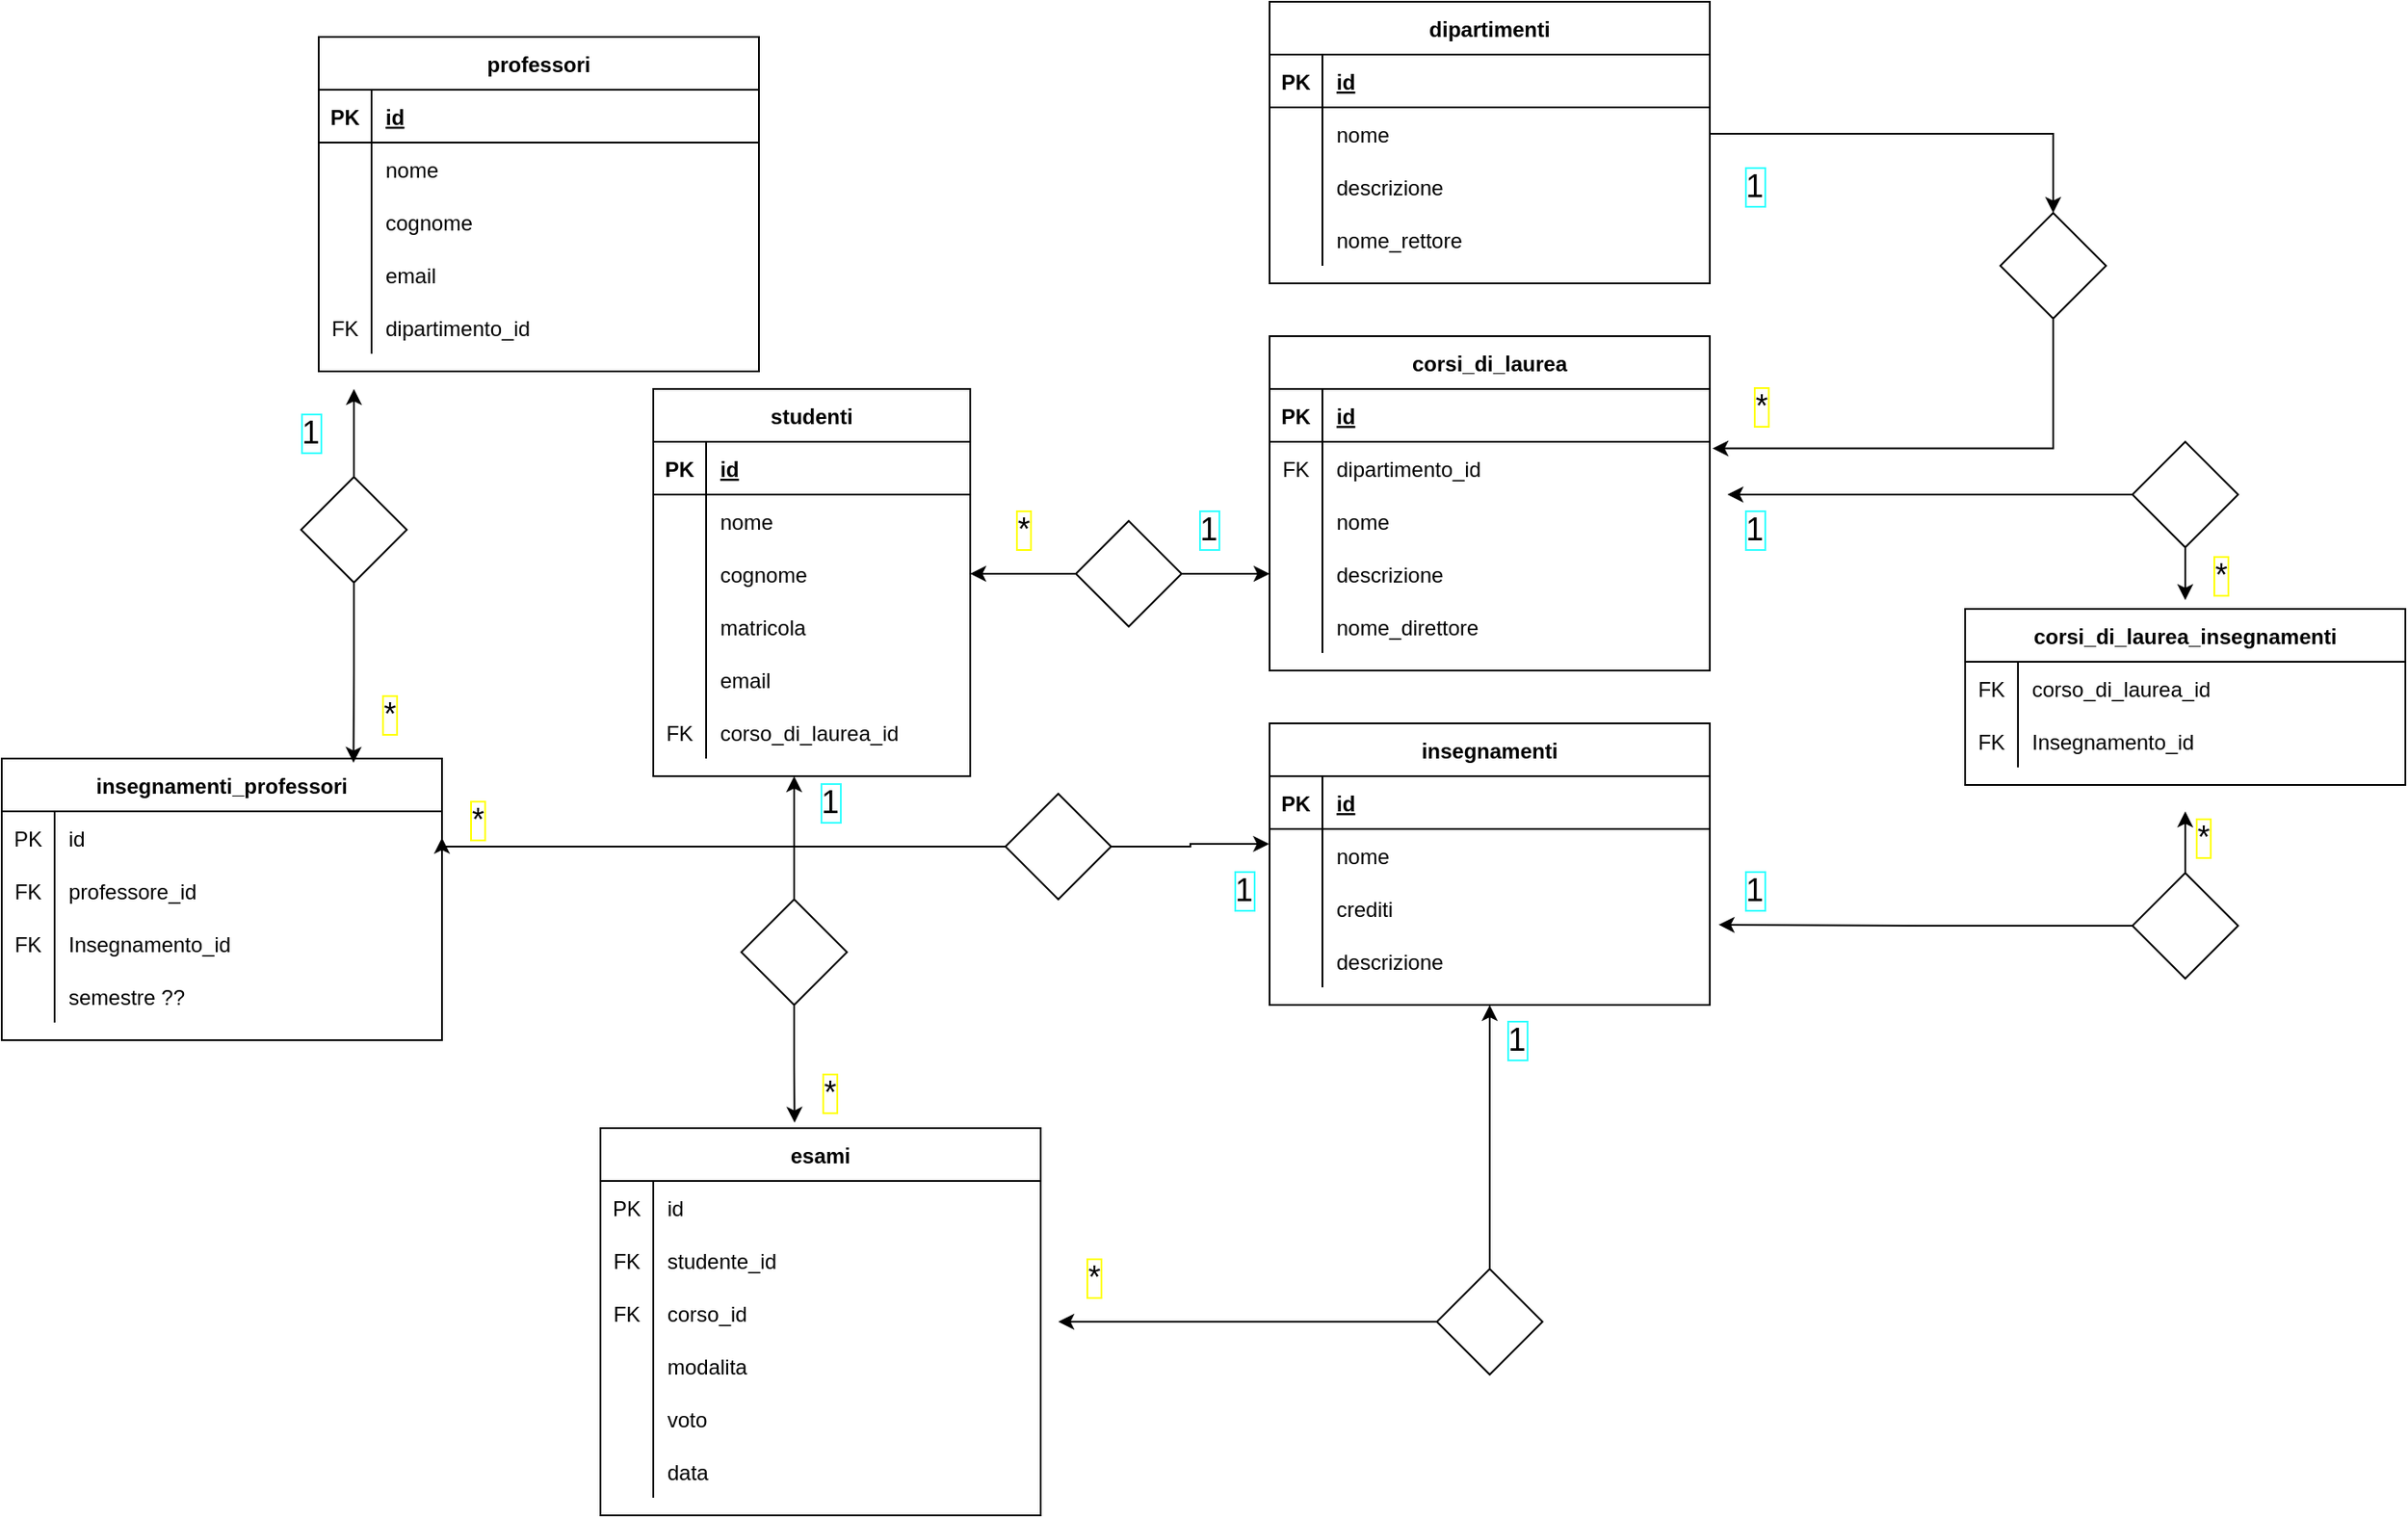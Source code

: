 <mxfile version="17.4.0" type="device"><diagram id="R2lEEEUBdFMjLlhIrx00" name="Page-1"><mxGraphModel dx="2528" dy="945" grid="1" gridSize="10" guides="1" tooltips="1" connect="1" arrows="1" fold="1" page="1" pageScale="1" pageWidth="850" pageHeight="1100" math="0" shadow="0" extFonts="Permanent Marker^https://fonts.googleapis.com/css?family=Permanent+Marker"><root><mxCell id="0"/><mxCell id="1" parent="0"/><mxCell id="C-vyLk0tnHw3VtMMgP7b-23" value="dipartimenti" style="shape=table;startSize=30;container=1;collapsible=1;childLayout=tableLayout;fixedRows=1;rowLines=0;fontStyle=1;align=center;resizeLast=1;" parent="1" vertex="1"><mxGeometry x="-50" y="120" width="250" height="160" as="geometry"><mxRectangle x="120" y="120" width="100" height="30" as="alternateBounds"/></mxGeometry></mxCell><mxCell id="C-vyLk0tnHw3VtMMgP7b-24" value="" style="shape=partialRectangle;collapsible=0;dropTarget=0;pointerEvents=0;fillColor=none;points=[[0,0.5],[1,0.5]];portConstraint=eastwest;top=0;left=0;right=0;bottom=1;" parent="C-vyLk0tnHw3VtMMgP7b-23" vertex="1"><mxGeometry y="30" width="250" height="30" as="geometry"/></mxCell><mxCell id="C-vyLk0tnHw3VtMMgP7b-25" value="PK" style="shape=partialRectangle;overflow=hidden;connectable=0;fillColor=none;top=0;left=0;bottom=0;right=0;fontStyle=1;" parent="C-vyLk0tnHw3VtMMgP7b-24" vertex="1"><mxGeometry width="30" height="30" as="geometry"><mxRectangle width="30" height="30" as="alternateBounds"/></mxGeometry></mxCell><mxCell id="C-vyLk0tnHw3VtMMgP7b-26" value="id" style="shape=partialRectangle;overflow=hidden;connectable=0;fillColor=none;top=0;left=0;bottom=0;right=0;align=left;spacingLeft=6;fontStyle=5;" parent="C-vyLk0tnHw3VtMMgP7b-24" vertex="1"><mxGeometry x="30" width="220" height="30" as="geometry"><mxRectangle width="220" height="30" as="alternateBounds"/></mxGeometry></mxCell><mxCell id="C-vyLk0tnHw3VtMMgP7b-27" value="" style="shape=partialRectangle;collapsible=0;dropTarget=0;pointerEvents=0;fillColor=none;points=[[0,0.5],[1,0.5]];portConstraint=eastwest;top=0;left=0;right=0;bottom=0;" parent="C-vyLk0tnHw3VtMMgP7b-23" vertex="1"><mxGeometry y="60" width="250" height="30" as="geometry"/></mxCell><mxCell id="C-vyLk0tnHw3VtMMgP7b-28" value="" style="shape=partialRectangle;overflow=hidden;connectable=0;fillColor=none;top=0;left=0;bottom=0;right=0;" parent="C-vyLk0tnHw3VtMMgP7b-27" vertex="1"><mxGeometry width="30" height="30" as="geometry"><mxRectangle width="30" height="30" as="alternateBounds"/></mxGeometry></mxCell><mxCell id="C-vyLk0tnHw3VtMMgP7b-29" value="nome" style="shape=partialRectangle;overflow=hidden;connectable=0;fillColor=none;top=0;left=0;bottom=0;right=0;align=left;spacingLeft=6;" parent="C-vyLk0tnHw3VtMMgP7b-27" vertex="1"><mxGeometry x="30" width="220" height="30" as="geometry"><mxRectangle width="220" height="30" as="alternateBounds"/></mxGeometry></mxCell><mxCell id="eikx-sphZDL7FGi2KDLm-204" value="" style="shape=partialRectangle;collapsible=0;dropTarget=0;pointerEvents=0;fillColor=none;points=[[0,0.5],[1,0.5]];portConstraint=eastwest;top=0;left=0;right=0;bottom=0;" vertex="1" parent="C-vyLk0tnHw3VtMMgP7b-23"><mxGeometry y="90" width="250" height="30" as="geometry"/></mxCell><mxCell id="eikx-sphZDL7FGi2KDLm-205" value="" style="shape=partialRectangle;overflow=hidden;connectable=0;fillColor=none;top=0;left=0;bottom=0;right=0;" vertex="1" parent="eikx-sphZDL7FGi2KDLm-204"><mxGeometry width="30" height="30" as="geometry"><mxRectangle width="30" height="30" as="alternateBounds"/></mxGeometry></mxCell><mxCell id="eikx-sphZDL7FGi2KDLm-206" value="descrizione" style="shape=partialRectangle;overflow=hidden;connectable=0;fillColor=none;top=0;left=0;bottom=0;right=0;align=left;spacingLeft=6;" vertex="1" parent="eikx-sphZDL7FGi2KDLm-204"><mxGeometry x="30" width="220" height="30" as="geometry"><mxRectangle width="220" height="30" as="alternateBounds"/></mxGeometry></mxCell><mxCell id="eikx-sphZDL7FGi2KDLm-207" value="" style="shape=partialRectangle;collapsible=0;dropTarget=0;pointerEvents=0;fillColor=none;points=[[0,0.5],[1,0.5]];portConstraint=eastwest;top=0;left=0;right=0;bottom=0;" vertex="1" parent="C-vyLk0tnHw3VtMMgP7b-23"><mxGeometry y="120" width="250" height="30" as="geometry"/></mxCell><mxCell id="eikx-sphZDL7FGi2KDLm-208" value="" style="shape=partialRectangle;overflow=hidden;connectable=0;fillColor=none;top=0;left=0;bottom=0;right=0;" vertex="1" parent="eikx-sphZDL7FGi2KDLm-207"><mxGeometry width="30" height="30" as="geometry"><mxRectangle width="30" height="30" as="alternateBounds"/></mxGeometry></mxCell><mxCell id="eikx-sphZDL7FGi2KDLm-209" value="nome_rettore" style="shape=partialRectangle;overflow=hidden;connectable=0;fillColor=none;top=0;left=0;bottom=0;right=0;align=left;spacingLeft=6;" vertex="1" parent="eikx-sphZDL7FGi2KDLm-207"><mxGeometry x="30" width="220" height="30" as="geometry"><mxRectangle width="220" height="30" as="alternateBounds"/></mxGeometry></mxCell><mxCell id="eikx-sphZDL7FGi2KDLm-4" value="corsi_di_laurea" style="shape=table;startSize=30;container=1;collapsible=1;childLayout=tableLayout;fixedRows=1;rowLines=0;fontStyle=1;align=center;resizeLast=1;" vertex="1" parent="1"><mxGeometry x="-50" y="310" width="250" height="190" as="geometry"><mxRectangle x="120" y="120" width="100" height="30" as="alternateBounds"/></mxGeometry></mxCell><mxCell id="eikx-sphZDL7FGi2KDLm-5" value="" style="shape=partialRectangle;collapsible=0;dropTarget=0;pointerEvents=0;fillColor=none;points=[[0,0.5],[1,0.5]];portConstraint=eastwest;top=0;left=0;right=0;bottom=1;" vertex="1" parent="eikx-sphZDL7FGi2KDLm-4"><mxGeometry y="30" width="250" height="30" as="geometry"/></mxCell><mxCell id="eikx-sphZDL7FGi2KDLm-6" value="PK" style="shape=partialRectangle;overflow=hidden;connectable=0;fillColor=none;top=0;left=0;bottom=0;right=0;fontStyle=1;" vertex="1" parent="eikx-sphZDL7FGi2KDLm-5"><mxGeometry width="30" height="30" as="geometry"><mxRectangle width="30" height="30" as="alternateBounds"/></mxGeometry></mxCell><mxCell id="eikx-sphZDL7FGi2KDLm-7" value="id" style="shape=partialRectangle;overflow=hidden;connectable=0;fillColor=none;top=0;left=0;bottom=0;right=0;align=left;spacingLeft=6;fontStyle=5;" vertex="1" parent="eikx-sphZDL7FGi2KDLm-5"><mxGeometry x="30" width="220" height="30" as="geometry"><mxRectangle width="220" height="30" as="alternateBounds"/></mxGeometry></mxCell><mxCell id="eikx-sphZDL7FGi2KDLm-8" value="" style="shape=partialRectangle;collapsible=0;dropTarget=0;pointerEvents=0;fillColor=none;points=[[0,0.5],[1,0.5]];portConstraint=eastwest;top=0;left=0;right=0;bottom=0;" vertex="1" parent="eikx-sphZDL7FGi2KDLm-4"><mxGeometry y="60" width="250" height="30" as="geometry"/></mxCell><mxCell id="eikx-sphZDL7FGi2KDLm-9" value="FK" style="shape=partialRectangle;overflow=hidden;connectable=0;fillColor=none;top=0;left=0;bottom=0;right=0;" vertex="1" parent="eikx-sphZDL7FGi2KDLm-8"><mxGeometry width="30" height="30" as="geometry"><mxRectangle width="30" height="30" as="alternateBounds"/></mxGeometry></mxCell><mxCell id="eikx-sphZDL7FGi2KDLm-10" value="dipartimento_id" style="shape=partialRectangle;overflow=hidden;connectable=0;fillColor=none;top=0;left=0;bottom=0;right=0;align=left;spacingLeft=6;" vertex="1" parent="eikx-sphZDL7FGi2KDLm-8"><mxGeometry x="30" width="220" height="30" as="geometry"><mxRectangle width="220" height="30" as="alternateBounds"/></mxGeometry></mxCell><mxCell id="eikx-sphZDL7FGi2KDLm-64" value="" style="shape=partialRectangle;collapsible=0;dropTarget=0;pointerEvents=0;fillColor=none;points=[[0,0.5],[1,0.5]];portConstraint=eastwest;top=0;left=0;right=0;bottom=0;" vertex="1" parent="eikx-sphZDL7FGi2KDLm-4"><mxGeometry y="90" width="250" height="30" as="geometry"/></mxCell><mxCell id="eikx-sphZDL7FGi2KDLm-65" value="" style="shape=partialRectangle;overflow=hidden;connectable=0;fillColor=none;top=0;left=0;bottom=0;right=0;" vertex="1" parent="eikx-sphZDL7FGi2KDLm-64"><mxGeometry width="30" height="30" as="geometry"><mxRectangle width="30" height="30" as="alternateBounds"/></mxGeometry></mxCell><mxCell id="eikx-sphZDL7FGi2KDLm-66" value="nome" style="shape=partialRectangle;overflow=hidden;connectable=0;fillColor=none;top=0;left=0;bottom=0;right=0;align=left;spacingLeft=6;" vertex="1" parent="eikx-sphZDL7FGi2KDLm-64"><mxGeometry x="30" width="220" height="30" as="geometry"><mxRectangle width="220" height="30" as="alternateBounds"/></mxGeometry></mxCell><mxCell id="eikx-sphZDL7FGi2KDLm-11" value="" style="shape=partialRectangle;collapsible=0;dropTarget=0;pointerEvents=0;fillColor=none;points=[[0,0.5],[1,0.5]];portConstraint=eastwest;top=0;left=0;right=0;bottom=0;" vertex="1" parent="eikx-sphZDL7FGi2KDLm-4"><mxGeometry y="120" width="250" height="30" as="geometry"/></mxCell><mxCell id="eikx-sphZDL7FGi2KDLm-12" value="" style="shape=partialRectangle;overflow=hidden;connectable=0;fillColor=none;top=0;left=0;bottom=0;right=0;" vertex="1" parent="eikx-sphZDL7FGi2KDLm-11"><mxGeometry width="30" height="30" as="geometry"><mxRectangle width="30" height="30" as="alternateBounds"/></mxGeometry></mxCell><mxCell id="eikx-sphZDL7FGi2KDLm-13" value="descrizione" style="shape=partialRectangle;overflow=hidden;connectable=0;fillColor=none;top=0;left=0;bottom=0;right=0;align=left;spacingLeft=6;" vertex="1" parent="eikx-sphZDL7FGi2KDLm-11"><mxGeometry x="30" width="220" height="30" as="geometry"><mxRectangle width="220" height="30" as="alternateBounds"/></mxGeometry></mxCell><mxCell id="eikx-sphZDL7FGi2KDLm-210" value="" style="shape=partialRectangle;collapsible=0;dropTarget=0;pointerEvents=0;fillColor=none;points=[[0,0.5],[1,0.5]];portConstraint=eastwest;top=0;left=0;right=0;bottom=0;" vertex="1" parent="eikx-sphZDL7FGi2KDLm-4"><mxGeometry y="150" width="250" height="30" as="geometry"/></mxCell><mxCell id="eikx-sphZDL7FGi2KDLm-211" value="" style="shape=partialRectangle;overflow=hidden;connectable=0;fillColor=none;top=0;left=0;bottom=0;right=0;" vertex="1" parent="eikx-sphZDL7FGi2KDLm-210"><mxGeometry width="30" height="30" as="geometry"><mxRectangle width="30" height="30" as="alternateBounds"/></mxGeometry></mxCell><mxCell id="eikx-sphZDL7FGi2KDLm-212" value="nome_direttore" style="shape=partialRectangle;overflow=hidden;connectable=0;fillColor=none;top=0;left=0;bottom=0;right=0;align=left;spacingLeft=6;" vertex="1" parent="eikx-sphZDL7FGi2KDLm-210"><mxGeometry x="30" width="220" height="30" as="geometry"><mxRectangle width="220" height="30" as="alternateBounds"/></mxGeometry></mxCell><mxCell id="eikx-sphZDL7FGi2KDLm-168" style="edgeStyle=orthogonalEdgeStyle;rounded=0;orthogonalLoop=1;jettySize=auto;html=1;entryX=1.006;entryY=0.127;entryDx=0;entryDy=0;entryPerimeter=0;fontSize=18;" edge="1" parent="1" source="eikx-sphZDL7FGi2KDLm-14" target="eikx-sphZDL7FGi2KDLm-8"><mxGeometry relative="1" as="geometry"/></mxCell><mxCell id="eikx-sphZDL7FGi2KDLm-14" value="" style="rhombus;whiteSpace=wrap;html=1;rounded=0;shadow=0;sketch=0;perimeterSpacing=0;strokeWidth=1;" vertex="1" parent="1"><mxGeometry x="365" y="240" width="60" height="60" as="geometry"/></mxCell><mxCell id="eikx-sphZDL7FGi2KDLm-19" value="&lt;font style=&quot;font-size: 18px&quot;&gt;*&lt;/font&gt;" style="edgeStyle=orthogonalEdgeStyle;rounded=0;orthogonalLoop=1;jettySize=auto;html=1;entryX=0.5;entryY=0;entryDx=0;entryDy=0;labelBorderColor=#FFFF00;" edge="1" parent="1" source="C-vyLk0tnHw3VtMMgP7b-27" target="eikx-sphZDL7FGi2KDLm-14"><mxGeometry x="-0.75" y="-155" relative="1" as="geometry"><mxPoint x="-1" as="offset"/></mxGeometry></mxCell><mxCell id="eikx-sphZDL7FGi2KDLm-22" value="insegnamenti" style="shape=table;startSize=30;container=1;collapsible=1;childLayout=tableLayout;fixedRows=1;rowLines=0;fontStyle=1;align=center;resizeLast=1;" vertex="1" parent="1"><mxGeometry x="-50" y="530" width="250" height="160" as="geometry"><mxRectangle x="120" y="120" width="100" height="30" as="alternateBounds"/></mxGeometry></mxCell><mxCell id="eikx-sphZDL7FGi2KDLm-23" value="" style="shape=partialRectangle;collapsible=0;dropTarget=0;pointerEvents=0;fillColor=none;points=[[0,0.5],[1,0.5]];portConstraint=eastwest;top=0;left=0;right=0;bottom=1;" vertex="1" parent="eikx-sphZDL7FGi2KDLm-22"><mxGeometry y="30" width="250" height="30" as="geometry"/></mxCell><mxCell id="eikx-sphZDL7FGi2KDLm-24" value="PK" style="shape=partialRectangle;overflow=hidden;connectable=0;fillColor=none;top=0;left=0;bottom=0;right=0;fontStyle=1;" vertex="1" parent="eikx-sphZDL7FGi2KDLm-23"><mxGeometry width="30" height="30" as="geometry"><mxRectangle width="30" height="30" as="alternateBounds"/></mxGeometry></mxCell><mxCell id="eikx-sphZDL7FGi2KDLm-25" value="id" style="shape=partialRectangle;overflow=hidden;connectable=0;fillColor=none;top=0;left=0;bottom=0;right=0;align=left;spacingLeft=6;fontStyle=5;" vertex="1" parent="eikx-sphZDL7FGi2KDLm-23"><mxGeometry x="30" width="220" height="30" as="geometry"><mxRectangle width="220" height="30" as="alternateBounds"/></mxGeometry></mxCell><mxCell id="eikx-sphZDL7FGi2KDLm-26" value="" style="shape=partialRectangle;collapsible=0;dropTarget=0;pointerEvents=0;fillColor=none;points=[[0,0.5],[1,0.5]];portConstraint=eastwest;top=0;left=0;right=0;bottom=0;" vertex="1" parent="eikx-sphZDL7FGi2KDLm-22"><mxGeometry y="60" width="250" height="30" as="geometry"/></mxCell><mxCell id="eikx-sphZDL7FGi2KDLm-27" value="" style="shape=partialRectangle;overflow=hidden;connectable=0;fillColor=none;top=0;left=0;bottom=0;right=0;" vertex="1" parent="eikx-sphZDL7FGi2KDLm-26"><mxGeometry width="30" height="30" as="geometry"><mxRectangle width="30" height="30" as="alternateBounds"/></mxGeometry></mxCell><mxCell id="eikx-sphZDL7FGi2KDLm-28" value="nome" style="shape=partialRectangle;overflow=hidden;connectable=0;fillColor=none;top=0;left=0;bottom=0;right=0;align=left;spacingLeft=6;" vertex="1" parent="eikx-sphZDL7FGi2KDLm-26"><mxGeometry x="30" width="220" height="30" as="geometry"><mxRectangle width="220" height="30" as="alternateBounds"/></mxGeometry></mxCell><mxCell id="eikx-sphZDL7FGi2KDLm-29" value="" style="shape=partialRectangle;collapsible=0;dropTarget=0;pointerEvents=0;fillColor=none;points=[[0,0.5],[1,0.5]];portConstraint=eastwest;top=0;left=0;right=0;bottom=0;" vertex="1" parent="eikx-sphZDL7FGi2KDLm-22"><mxGeometry y="90" width="250" height="30" as="geometry"/></mxCell><mxCell id="eikx-sphZDL7FGi2KDLm-30" value="" style="shape=partialRectangle;overflow=hidden;connectable=0;fillColor=none;top=0;left=0;bottom=0;right=0;" vertex="1" parent="eikx-sphZDL7FGi2KDLm-29"><mxGeometry width="30" height="30" as="geometry"><mxRectangle width="30" height="30" as="alternateBounds"/></mxGeometry></mxCell><mxCell id="eikx-sphZDL7FGi2KDLm-31" value="crediti" style="shape=partialRectangle;overflow=hidden;connectable=0;fillColor=none;top=0;left=0;bottom=0;right=0;align=left;spacingLeft=6;" vertex="1" parent="eikx-sphZDL7FGi2KDLm-29"><mxGeometry x="30" width="220" height="30" as="geometry"><mxRectangle width="220" height="30" as="alternateBounds"/></mxGeometry></mxCell><mxCell id="eikx-sphZDL7FGi2KDLm-143" value="" style="shape=partialRectangle;collapsible=0;dropTarget=0;pointerEvents=0;fillColor=none;points=[[0,0.5],[1,0.5]];portConstraint=eastwest;top=0;left=0;right=0;bottom=0;" vertex="1" parent="eikx-sphZDL7FGi2KDLm-22"><mxGeometry y="120" width="250" height="30" as="geometry"/></mxCell><mxCell id="eikx-sphZDL7FGi2KDLm-144" value="" style="shape=partialRectangle;overflow=hidden;connectable=0;fillColor=none;top=0;left=0;bottom=0;right=0;" vertex="1" parent="eikx-sphZDL7FGi2KDLm-143"><mxGeometry width="30" height="30" as="geometry"><mxRectangle width="30" height="30" as="alternateBounds"/></mxGeometry></mxCell><mxCell id="eikx-sphZDL7FGi2KDLm-145" value="descrizione" style="shape=partialRectangle;overflow=hidden;connectable=0;fillColor=none;top=0;left=0;bottom=0;right=0;align=left;spacingLeft=6;" vertex="1" parent="eikx-sphZDL7FGi2KDLm-143"><mxGeometry x="30" width="220" height="30" as="geometry"><mxRectangle width="220" height="30" as="alternateBounds"/></mxGeometry></mxCell><mxCell id="eikx-sphZDL7FGi2KDLm-32" value="professori" style="shape=table;startSize=30;container=1;collapsible=1;childLayout=tableLayout;fixedRows=1;rowLines=0;fontStyle=1;align=center;resizeLast=1;" vertex="1" parent="1"><mxGeometry x="-590" y="140" width="250" height="190" as="geometry"><mxRectangle x="120" y="120" width="100" height="30" as="alternateBounds"/></mxGeometry></mxCell><mxCell id="eikx-sphZDL7FGi2KDLm-33" value="" style="shape=partialRectangle;collapsible=0;dropTarget=0;pointerEvents=0;fillColor=none;points=[[0,0.5],[1,0.5]];portConstraint=eastwest;top=0;left=0;right=0;bottom=1;" vertex="1" parent="eikx-sphZDL7FGi2KDLm-32"><mxGeometry y="30" width="250" height="30" as="geometry"/></mxCell><mxCell id="eikx-sphZDL7FGi2KDLm-34" value="PK" style="shape=partialRectangle;overflow=hidden;connectable=0;fillColor=none;top=0;left=0;bottom=0;right=0;fontStyle=1;" vertex="1" parent="eikx-sphZDL7FGi2KDLm-33"><mxGeometry width="30" height="30" as="geometry"><mxRectangle width="30" height="30" as="alternateBounds"/></mxGeometry></mxCell><mxCell id="eikx-sphZDL7FGi2KDLm-35" value="id" style="shape=partialRectangle;overflow=hidden;connectable=0;fillColor=none;top=0;left=0;bottom=0;right=0;align=left;spacingLeft=6;fontStyle=5;" vertex="1" parent="eikx-sphZDL7FGi2KDLm-33"><mxGeometry x="30" width="220" height="30" as="geometry"><mxRectangle width="220" height="30" as="alternateBounds"/></mxGeometry></mxCell><mxCell id="eikx-sphZDL7FGi2KDLm-36" value="" style="shape=partialRectangle;collapsible=0;dropTarget=0;pointerEvents=0;fillColor=none;points=[[0,0.5],[1,0.5]];portConstraint=eastwest;top=0;left=0;right=0;bottom=0;" vertex="1" parent="eikx-sphZDL7FGi2KDLm-32"><mxGeometry y="60" width="250" height="30" as="geometry"/></mxCell><mxCell id="eikx-sphZDL7FGi2KDLm-37" value="" style="shape=partialRectangle;overflow=hidden;connectable=0;fillColor=none;top=0;left=0;bottom=0;right=0;" vertex="1" parent="eikx-sphZDL7FGi2KDLm-36"><mxGeometry width="30" height="30" as="geometry"><mxRectangle width="30" height="30" as="alternateBounds"/></mxGeometry></mxCell><mxCell id="eikx-sphZDL7FGi2KDLm-38" value="nome" style="shape=partialRectangle;overflow=hidden;connectable=0;fillColor=none;top=0;left=0;bottom=0;right=0;align=left;spacingLeft=6;" vertex="1" parent="eikx-sphZDL7FGi2KDLm-36"><mxGeometry x="30" width="220" height="30" as="geometry"><mxRectangle width="220" height="30" as="alternateBounds"/></mxGeometry></mxCell><mxCell id="eikx-sphZDL7FGi2KDLm-39" value="" style="shape=partialRectangle;collapsible=0;dropTarget=0;pointerEvents=0;fillColor=none;points=[[0,0.5],[1,0.5]];portConstraint=eastwest;top=0;left=0;right=0;bottom=0;" vertex="1" parent="eikx-sphZDL7FGi2KDLm-32"><mxGeometry y="90" width="250" height="30" as="geometry"/></mxCell><mxCell id="eikx-sphZDL7FGi2KDLm-40" value="" style="shape=partialRectangle;overflow=hidden;connectable=0;fillColor=none;top=0;left=0;bottom=0;right=0;" vertex="1" parent="eikx-sphZDL7FGi2KDLm-39"><mxGeometry width="30" height="30" as="geometry"><mxRectangle width="30" height="30" as="alternateBounds"/></mxGeometry></mxCell><mxCell id="eikx-sphZDL7FGi2KDLm-41" value="cognome" style="shape=partialRectangle;overflow=hidden;connectable=0;fillColor=none;top=0;left=0;bottom=0;right=0;align=left;spacingLeft=6;" vertex="1" parent="eikx-sphZDL7FGi2KDLm-39"><mxGeometry x="30" width="220" height="30" as="geometry"><mxRectangle width="220" height="30" as="alternateBounds"/></mxGeometry></mxCell><mxCell id="eikx-sphZDL7FGi2KDLm-89" value="" style="shape=partialRectangle;collapsible=0;dropTarget=0;pointerEvents=0;fillColor=none;points=[[0,0.5],[1,0.5]];portConstraint=eastwest;top=0;left=0;right=0;bottom=0;" vertex="1" parent="eikx-sphZDL7FGi2KDLm-32"><mxGeometry y="120" width="250" height="30" as="geometry"/></mxCell><mxCell id="eikx-sphZDL7FGi2KDLm-90" value="" style="shape=partialRectangle;overflow=hidden;connectable=0;fillColor=none;top=0;left=0;bottom=0;right=0;" vertex="1" parent="eikx-sphZDL7FGi2KDLm-89"><mxGeometry width="30" height="30" as="geometry"><mxRectangle width="30" height="30" as="alternateBounds"/></mxGeometry></mxCell><mxCell id="eikx-sphZDL7FGi2KDLm-91" value="email" style="shape=partialRectangle;overflow=hidden;connectable=0;fillColor=none;top=0;left=0;bottom=0;right=0;align=left;spacingLeft=6;" vertex="1" parent="eikx-sphZDL7FGi2KDLm-89"><mxGeometry x="30" width="220" height="30" as="geometry"><mxRectangle width="220" height="30" as="alternateBounds"/></mxGeometry></mxCell><mxCell id="eikx-sphZDL7FGi2KDLm-213" value="" style="shape=partialRectangle;collapsible=0;dropTarget=0;pointerEvents=0;fillColor=none;points=[[0,0.5],[1,0.5]];portConstraint=eastwest;top=0;left=0;right=0;bottom=0;" vertex="1" parent="eikx-sphZDL7FGi2KDLm-32"><mxGeometry y="150" width="250" height="30" as="geometry"/></mxCell><mxCell id="eikx-sphZDL7FGi2KDLm-214" value="FK" style="shape=partialRectangle;overflow=hidden;connectable=0;fillColor=none;top=0;left=0;bottom=0;right=0;" vertex="1" parent="eikx-sphZDL7FGi2KDLm-213"><mxGeometry width="30" height="30" as="geometry"><mxRectangle width="30" height="30" as="alternateBounds"/></mxGeometry></mxCell><mxCell id="eikx-sphZDL7FGi2KDLm-215" value="dipartimento_id" style="shape=partialRectangle;overflow=hidden;connectable=0;fillColor=none;top=0;left=0;bottom=0;right=0;align=left;spacingLeft=6;" vertex="1" parent="eikx-sphZDL7FGi2KDLm-213"><mxGeometry x="30" width="220" height="30" as="geometry"><mxRectangle width="220" height="30" as="alternateBounds"/></mxGeometry></mxCell><mxCell id="eikx-sphZDL7FGi2KDLm-45" value="esami" style="shape=table;startSize=30;container=1;collapsible=1;childLayout=tableLayout;fixedRows=1;rowLines=0;fontStyle=1;align=center;resizeLast=1;" vertex="1" parent="1"><mxGeometry x="-430" y="760" width="250" height="220" as="geometry"><mxRectangle x="120" y="120" width="100" height="30" as="alternateBounds"/></mxGeometry></mxCell><mxCell id="eikx-sphZDL7FGi2KDLm-116" value="" style="shape=partialRectangle;collapsible=0;dropTarget=0;pointerEvents=0;fillColor=none;points=[[0,0.5],[1,0.5]];portConstraint=eastwest;top=0;left=0;right=0;bottom=0;" vertex="1" parent="eikx-sphZDL7FGi2KDLm-45"><mxGeometry y="30" width="250" height="30" as="geometry"/></mxCell><mxCell id="eikx-sphZDL7FGi2KDLm-117" value="PK" style="shape=partialRectangle;overflow=hidden;connectable=0;fillColor=none;top=0;left=0;bottom=0;right=0;" vertex="1" parent="eikx-sphZDL7FGi2KDLm-116"><mxGeometry width="30" height="30" as="geometry"><mxRectangle width="30" height="30" as="alternateBounds"/></mxGeometry></mxCell><mxCell id="eikx-sphZDL7FGi2KDLm-118" value="id" style="shape=partialRectangle;overflow=hidden;connectable=0;fillColor=none;top=0;left=0;bottom=0;right=0;align=left;spacingLeft=6;" vertex="1" parent="eikx-sphZDL7FGi2KDLm-116"><mxGeometry x="30" width="220" height="30" as="geometry"><mxRectangle width="220" height="30" as="alternateBounds"/></mxGeometry></mxCell><mxCell id="eikx-sphZDL7FGi2KDLm-49" value="" style="shape=partialRectangle;collapsible=0;dropTarget=0;pointerEvents=0;fillColor=none;points=[[0,0.5],[1,0.5]];portConstraint=eastwest;top=0;left=0;right=0;bottom=0;" vertex="1" parent="eikx-sphZDL7FGi2KDLm-45"><mxGeometry y="60" width="250" height="30" as="geometry"/></mxCell><mxCell id="eikx-sphZDL7FGi2KDLm-50" value="FK" style="shape=partialRectangle;overflow=hidden;connectable=0;fillColor=none;top=0;left=0;bottom=0;right=0;" vertex="1" parent="eikx-sphZDL7FGi2KDLm-49"><mxGeometry width="30" height="30" as="geometry"><mxRectangle width="30" height="30" as="alternateBounds"/></mxGeometry></mxCell><mxCell id="eikx-sphZDL7FGi2KDLm-51" value="studente_id" style="shape=partialRectangle;overflow=hidden;connectable=0;fillColor=none;top=0;left=0;bottom=0;right=0;align=left;spacingLeft=6;" vertex="1" parent="eikx-sphZDL7FGi2KDLm-49"><mxGeometry x="30" width="220" height="30" as="geometry"><mxRectangle width="220" height="30" as="alternateBounds"/></mxGeometry></mxCell><mxCell id="eikx-sphZDL7FGi2KDLm-113" value="" style="shape=partialRectangle;collapsible=0;dropTarget=0;pointerEvents=0;fillColor=none;points=[[0,0.5],[1,0.5]];portConstraint=eastwest;top=0;left=0;right=0;bottom=0;" vertex="1" parent="eikx-sphZDL7FGi2KDLm-45"><mxGeometry y="90" width="250" height="30" as="geometry"/></mxCell><mxCell id="eikx-sphZDL7FGi2KDLm-114" value="FK" style="shape=partialRectangle;overflow=hidden;connectable=0;fillColor=none;top=0;left=0;bottom=0;right=0;" vertex="1" parent="eikx-sphZDL7FGi2KDLm-113"><mxGeometry width="30" height="30" as="geometry"><mxRectangle width="30" height="30" as="alternateBounds"/></mxGeometry></mxCell><mxCell id="eikx-sphZDL7FGi2KDLm-115" value="corso_id" style="shape=partialRectangle;overflow=hidden;connectable=0;fillColor=none;top=0;left=0;bottom=0;right=0;align=left;spacingLeft=6;" vertex="1" parent="eikx-sphZDL7FGi2KDLm-113"><mxGeometry x="30" width="220" height="30" as="geometry"><mxRectangle width="220" height="30" as="alternateBounds"/></mxGeometry></mxCell><mxCell id="eikx-sphZDL7FGi2KDLm-58" value="" style="shape=partialRectangle;collapsible=0;dropTarget=0;pointerEvents=0;fillColor=none;points=[[0,0.5],[1,0.5]];portConstraint=eastwest;top=0;left=0;right=0;bottom=0;" vertex="1" parent="eikx-sphZDL7FGi2KDLm-45"><mxGeometry y="120" width="250" height="30" as="geometry"/></mxCell><mxCell id="eikx-sphZDL7FGi2KDLm-59" value="" style="shape=partialRectangle;overflow=hidden;connectable=0;fillColor=none;top=0;left=0;bottom=0;right=0;" vertex="1" parent="eikx-sphZDL7FGi2KDLm-58"><mxGeometry width="30" height="30" as="geometry"><mxRectangle width="30" height="30" as="alternateBounds"/></mxGeometry></mxCell><mxCell id="eikx-sphZDL7FGi2KDLm-60" value="modalita" style="shape=partialRectangle;overflow=hidden;connectable=0;fillColor=none;top=0;left=0;bottom=0;right=0;align=left;spacingLeft=6;" vertex="1" parent="eikx-sphZDL7FGi2KDLm-58"><mxGeometry x="30" width="220" height="30" as="geometry"><mxRectangle width="220" height="30" as="alternateBounds"/></mxGeometry></mxCell><mxCell id="eikx-sphZDL7FGi2KDLm-97" value="" style="shape=partialRectangle;collapsible=0;dropTarget=0;pointerEvents=0;fillColor=none;points=[[0,0.5],[1,0.5]];portConstraint=eastwest;top=0;left=0;right=0;bottom=0;" vertex="1" parent="eikx-sphZDL7FGi2KDLm-45"><mxGeometry y="150" width="250" height="30" as="geometry"/></mxCell><mxCell id="eikx-sphZDL7FGi2KDLm-98" value="" style="shape=partialRectangle;overflow=hidden;connectable=0;fillColor=none;top=0;left=0;bottom=0;right=0;" vertex="1" parent="eikx-sphZDL7FGi2KDLm-97"><mxGeometry width="30" height="30" as="geometry"><mxRectangle width="30" height="30" as="alternateBounds"/></mxGeometry></mxCell><mxCell id="eikx-sphZDL7FGi2KDLm-99" value="voto" style="shape=partialRectangle;overflow=hidden;connectable=0;fillColor=none;top=0;left=0;bottom=0;right=0;align=left;spacingLeft=6;" vertex="1" parent="eikx-sphZDL7FGi2KDLm-97"><mxGeometry x="30" width="220" height="30" as="geometry"><mxRectangle width="220" height="30" as="alternateBounds"/></mxGeometry></mxCell><mxCell id="eikx-sphZDL7FGi2KDLm-140" value="" style="shape=partialRectangle;collapsible=0;dropTarget=0;pointerEvents=0;fillColor=none;points=[[0,0.5],[1,0.5]];portConstraint=eastwest;top=0;left=0;right=0;bottom=0;" vertex="1" parent="eikx-sphZDL7FGi2KDLm-45"><mxGeometry y="180" width="250" height="30" as="geometry"/></mxCell><mxCell id="eikx-sphZDL7FGi2KDLm-141" value="" style="shape=partialRectangle;overflow=hidden;connectable=0;fillColor=none;top=0;left=0;bottom=0;right=0;" vertex="1" parent="eikx-sphZDL7FGi2KDLm-140"><mxGeometry width="30" height="30" as="geometry"><mxRectangle width="30" height="30" as="alternateBounds"/></mxGeometry></mxCell><mxCell id="eikx-sphZDL7FGi2KDLm-142" value="data" style="shape=partialRectangle;overflow=hidden;connectable=0;fillColor=none;top=0;left=0;bottom=0;right=0;align=left;spacingLeft=6;" vertex="1" parent="eikx-sphZDL7FGi2KDLm-140"><mxGeometry x="30" width="220" height="30" as="geometry"><mxRectangle width="220" height="30" as="alternateBounds"/></mxGeometry></mxCell><mxCell id="eikx-sphZDL7FGi2KDLm-125" style="edgeStyle=orthogonalEdgeStyle;rounded=0;orthogonalLoop=1;jettySize=auto;html=1;entryX=0.5;entryY=1;entryDx=0;entryDy=0;fontSize=18;" edge="1" parent="1" source="eikx-sphZDL7FGi2KDLm-55" target="eikx-sphZDL7FGi2KDLm-22"><mxGeometry relative="1" as="geometry"><Array as="points"><mxPoint x="75" y="780"/><mxPoint x="75" y="780"/></Array></mxGeometry></mxCell><mxCell id="eikx-sphZDL7FGi2KDLm-146" style="edgeStyle=orthogonalEdgeStyle;rounded=0;orthogonalLoop=1;jettySize=auto;html=1;fontSize=18;" edge="1" parent="1" source="eikx-sphZDL7FGi2KDLm-55"><mxGeometry relative="1" as="geometry"><mxPoint x="-170" y="870" as="targetPoint"/></mxGeometry></mxCell><mxCell id="eikx-sphZDL7FGi2KDLm-55" value="" style="rhombus;whiteSpace=wrap;html=1;fontSize=18;rounded=0;shadow=0;sketch=0;perimeterSpacing=0;strokeWidth=1;" vertex="1" parent="1"><mxGeometry x="45" y="840" width="60" height="60" as="geometry"/></mxCell><mxCell id="eikx-sphZDL7FGi2KDLm-73" value="studenti" style="shape=table;startSize=30;container=1;collapsible=1;childLayout=tableLayout;fixedRows=1;rowLines=0;fontStyle=1;align=center;resizeLast=1;" vertex="1" parent="1"><mxGeometry x="-400" y="340" width="180" height="220" as="geometry"><mxRectangle x="-470" y="340" width="100" height="30" as="alternateBounds"/></mxGeometry></mxCell><mxCell id="eikx-sphZDL7FGi2KDLm-74" value="" style="shape=partialRectangle;collapsible=0;dropTarget=0;pointerEvents=0;fillColor=none;points=[[0,0.5],[1,0.5]];portConstraint=eastwest;top=0;left=0;right=0;bottom=1;" vertex="1" parent="eikx-sphZDL7FGi2KDLm-73"><mxGeometry y="30" width="180" height="30" as="geometry"/></mxCell><mxCell id="eikx-sphZDL7FGi2KDLm-75" value="PK" style="shape=partialRectangle;overflow=hidden;connectable=0;fillColor=none;top=0;left=0;bottom=0;right=0;fontStyle=1;" vertex="1" parent="eikx-sphZDL7FGi2KDLm-74"><mxGeometry width="30" height="30" as="geometry"><mxRectangle width="30" height="30" as="alternateBounds"/></mxGeometry></mxCell><mxCell id="eikx-sphZDL7FGi2KDLm-76" value="id" style="shape=partialRectangle;overflow=hidden;connectable=0;fillColor=none;top=0;left=0;bottom=0;right=0;align=left;spacingLeft=6;fontStyle=5;" vertex="1" parent="eikx-sphZDL7FGi2KDLm-74"><mxGeometry x="30" width="150" height="30" as="geometry"><mxRectangle width="150" height="30" as="alternateBounds"/></mxGeometry></mxCell><mxCell id="eikx-sphZDL7FGi2KDLm-77" value="" style="shape=partialRectangle;collapsible=0;dropTarget=0;pointerEvents=0;fillColor=none;points=[[0,0.5],[1,0.5]];portConstraint=eastwest;top=0;left=0;right=0;bottom=0;" vertex="1" parent="eikx-sphZDL7FGi2KDLm-73"><mxGeometry y="60" width="180" height="30" as="geometry"/></mxCell><mxCell id="eikx-sphZDL7FGi2KDLm-78" value="" style="shape=partialRectangle;overflow=hidden;connectable=0;fillColor=none;top=0;left=0;bottom=0;right=0;" vertex="1" parent="eikx-sphZDL7FGi2KDLm-77"><mxGeometry width="30" height="30" as="geometry"><mxRectangle width="30" height="30" as="alternateBounds"/></mxGeometry></mxCell><mxCell id="eikx-sphZDL7FGi2KDLm-79" value="nome" style="shape=partialRectangle;overflow=hidden;connectable=0;fillColor=none;top=0;left=0;bottom=0;right=0;align=left;spacingLeft=6;" vertex="1" parent="eikx-sphZDL7FGi2KDLm-77"><mxGeometry x="30" width="150" height="30" as="geometry"><mxRectangle width="150" height="30" as="alternateBounds"/></mxGeometry></mxCell><mxCell id="eikx-sphZDL7FGi2KDLm-80" value="" style="shape=partialRectangle;collapsible=0;dropTarget=0;pointerEvents=0;fillColor=none;points=[[0,0.5],[1,0.5]];portConstraint=eastwest;top=0;left=0;right=0;bottom=0;" vertex="1" parent="eikx-sphZDL7FGi2KDLm-73"><mxGeometry y="90" width="180" height="30" as="geometry"/></mxCell><mxCell id="eikx-sphZDL7FGi2KDLm-81" value="" style="shape=partialRectangle;overflow=hidden;connectable=0;fillColor=none;top=0;left=0;bottom=0;right=0;" vertex="1" parent="eikx-sphZDL7FGi2KDLm-80"><mxGeometry width="30" height="30" as="geometry"><mxRectangle width="30" height="30" as="alternateBounds"/></mxGeometry></mxCell><mxCell id="eikx-sphZDL7FGi2KDLm-82" value="cognome" style="shape=partialRectangle;overflow=hidden;connectable=0;fillColor=none;top=0;left=0;bottom=0;right=0;align=left;spacingLeft=6;" vertex="1" parent="eikx-sphZDL7FGi2KDLm-80"><mxGeometry x="30" width="150" height="30" as="geometry"><mxRectangle width="150" height="30" as="alternateBounds"/></mxGeometry></mxCell><mxCell id="eikx-sphZDL7FGi2KDLm-83" value="" style="shape=partialRectangle;collapsible=0;dropTarget=0;pointerEvents=0;fillColor=none;points=[[0,0.5],[1,0.5]];portConstraint=eastwest;top=0;left=0;right=0;bottom=0;" vertex="1" parent="eikx-sphZDL7FGi2KDLm-73"><mxGeometry y="120" width="180" height="30" as="geometry"/></mxCell><mxCell id="eikx-sphZDL7FGi2KDLm-84" value="" style="shape=partialRectangle;overflow=hidden;connectable=0;fillColor=none;top=0;left=0;bottom=0;right=0;" vertex="1" parent="eikx-sphZDL7FGi2KDLm-83"><mxGeometry width="30" height="30" as="geometry"><mxRectangle width="30" height="30" as="alternateBounds"/></mxGeometry></mxCell><mxCell id="eikx-sphZDL7FGi2KDLm-85" value="matricola" style="shape=partialRectangle;overflow=hidden;connectable=0;fillColor=none;top=0;left=0;bottom=0;right=0;align=left;spacingLeft=6;" vertex="1" parent="eikx-sphZDL7FGi2KDLm-83"><mxGeometry x="30" width="150" height="30" as="geometry"><mxRectangle width="150" height="30" as="alternateBounds"/></mxGeometry></mxCell><mxCell id="eikx-sphZDL7FGi2KDLm-86" value="" style="shape=partialRectangle;collapsible=0;dropTarget=0;pointerEvents=0;fillColor=none;points=[[0,0.5],[1,0.5]];portConstraint=eastwest;top=0;left=0;right=0;bottom=0;" vertex="1" parent="eikx-sphZDL7FGi2KDLm-73"><mxGeometry y="150" width="180" height="30" as="geometry"/></mxCell><mxCell id="eikx-sphZDL7FGi2KDLm-87" value="" style="shape=partialRectangle;overflow=hidden;connectable=0;fillColor=none;top=0;left=0;bottom=0;right=0;" vertex="1" parent="eikx-sphZDL7FGi2KDLm-86"><mxGeometry width="30" height="30" as="geometry"><mxRectangle width="30" height="30" as="alternateBounds"/></mxGeometry></mxCell><mxCell id="eikx-sphZDL7FGi2KDLm-88" value="email" style="shape=partialRectangle;overflow=hidden;connectable=0;fillColor=none;top=0;left=0;bottom=0;right=0;align=left;spacingLeft=6;" vertex="1" parent="eikx-sphZDL7FGi2KDLm-86"><mxGeometry x="30" width="150" height="30" as="geometry"><mxRectangle width="150" height="30" as="alternateBounds"/></mxGeometry></mxCell><mxCell id="eikx-sphZDL7FGi2KDLm-129" value="" style="shape=partialRectangle;collapsible=0;dropTarget=0;pointerEvents=0;fillColor=none;points=[[0,0.5],[1,0.5]];portConstraint=eastwest;top=0;left=0;right=0;bottom=0;" vertex="1" parent="eikx-sphZDL7FGi2KDLm-73"><mxGeometry y="180" width="180" height="30" as="geometry"/></mxCell><mxCell id="eikx-sphZDL7FGi2KDLm-130" value="FK" style="shape=partialRectangle;overflow=hidden;connectable=0;fillColor=none;top=0;left=0;bottom=0;right=0;" vertex="1" parent="eikx-sphZDL7FGi2KDLm-129"><mxGeometry width="30" height="30" as="geometry"><mxRectangle width="30" height="30" as="alternateBounds"/></mxGeometry></mxCell><mxCell id="eikx-sphZDL7FGi2KDLm-131" value="corso_di_laurea_id" style="shape=partialRectangle;overflow=hidden;connectable=0;fillColor=none;top=0;left=0;bottom=0;right=0;align=left;spacingLeft=6;" vertex="1" parent="eikx-sphZDL7FGi2KDLm-129"><mxGeometry x="30" width="150" height="30" as="geometry"><mxRectangle width="150" height="30" as="alternateBounds"/></mxGeometry></mxCell><mxCell id="eikx-sphZDL7FGi2KDLm-122" style="edgeStyle=orthogonalEdgeStyle;rounded=0;orthogonalLoop=1;jettySize=auto;html=1;fontSize=18;" edge="1" parent="1" source="eikx-sphZDL7FGi2KDLm-120"><mxGeometry relative="1" as="geometry"><mxPoint x="-320" y="560" as="targetPoint"/></mxGeometry></mxCell><mxCell id="eikx-sphZDL7FGi2KDLm-123" style="edgeStyle=orthogonalEdgeStyle;rounded=0;orthogonalLoop=1;jettySize=auto;html=1;entryX=0.441;entryY=-0.014;entryDx=0;entryDy=0;entryPerimeter=0;fontSize=18;" edge="1" parent="1" source="eikx-sphZDL7FGi2KDLm-120" target="eikx-sphZDL7FGi2KDLm-45"><mxGeometry relative="1" as="geometry"/></mxCell><mxCell id="eikx-sphZDL7FGi2KDLm-120" value="" style="rhombus;whiteSpace=wrap;html=1;fontSize=18;rounded=0;shadow=0;sketch=0;perimeterSpacing=0;strokeWidth=1;" vertex="1" parent="1"><mxGeometry x="-350" y="630" width="60" height="60" as="geometry"/></mxCell><mxCell id="eikx-sphZDL7FGi2KDLm-127" value="" style="edgeStyle=orthogonalEdgeStyle;rounded=0;orthogonalLoop=1;jettySize=auto;html=1;fontSize=18;" edge="1" parent="1" source="eikx-sphZDL7FGi2KDLm-126" target="eikx-sphZDL7FGi2KDLm-80"><mxGeometry relative="1" as="geometry"/></mxCell><mxCell id="eikx-sphZDL7FGi2KDLm-128" value="" style="edgeStyle=orthogonalEdgeStyle;rounded=0;orthogonalLoop=1;jettySize=auto;html=1;fontSize=18;" edge="1" parent="1" source="eikx-sphZDL7FGi2KDLm-126" target="eikx-sphZDL7FGi2KDLm-11"><mxGeometry relative="1" as="geometry"/></mxCell><mxCell id="eikx-sphZDL7FGi2KDLm-126" value="" style="rhombus;whiteSpace=wrap;html=1;fontSize=18;rounded=0;shadow=0;sketch=0;perimeterSpacing=0;strokeWidth=1;" vertex="1" parent="1"><mxGeometry x="-160" y="415" width="60" height="60" as="geometry"/></mxCell><mxCell id="eikx-sphZDL7FGi2KDLm-135" value="*" style="text;html=1;align=center;verticalAlign=middle;resizable=0;points=[];autosize=1;strokeColor=none;fillColor=none;fontSize=18;labelBorderColor=#FFFF00;" vertex="1" parent="1"><mxGeometry x="-560" y="510" width="20" height="30" as="geometry"/></mxCell><mxCell id="eikx-sphZDL7FGi2KDLm-147" value="corsi_di_laurea_insegnamenti" style="shape=table;startSize=30;container=1;collapsible=1;childLayout=tableLayout;fixedRows=1;rowLines=0;fontStyle=1;align=center;resizeLast=1;" vertex="1" parent="1"><mxGeometry x="345" y="465" width="250" height="100" as="geometry"><mxRectangle x="120" y="120" width="100" height="30" as="alternateBounds"/></mxGeometry></mxCell><mxCell id="eikx-sphZDL7FGi2KDLm-151" value="" style="shape=partialRectangle;collapsible=0;dropTarget=0;pointerEvents=0;fillColor=none;points=[[0,0.5],[1,0.5]];portConstraint=eastwest;top=0;left=0;right=0;bottom=0;" vertex="1" parent="eikx-sphZDL7FGi2KDLm-147"><mxGeometry y="30" width="250" height="30" as="geometry"/></mxCell><mxCell id="eikx-sphZDL7FGi2KDLm-152" value="FK" style="shape=partialRectangle;overflow=hidden;connectable=0;fillColor=none;top=0;left=0;bottom=0;right=0;" vertex="1" parent="eikx-sphZDL7FGi2KDLm-151"><mxGeometry width="30" height="30" as="geometry"><mxRectangle width="30" height="30" as="alternateBounds"/></mxGeometry></mxCell><mxCell id="eikx-sphZDL7FGi2KDLm-153" value="corso_di_laurea_id" style="shape=partialRectangle;overflow=hidden;connectable=0;fillColor=none;top=0;left=0;bottom=0;right=0;align=left;spacingLeft=6;" vertex="1" parent="eikx-sphZDL7FGi2KDLm-151"><mxGeometry x="30" width="220" height="30" as="geometry"><mxRectangle width="220" height="30" as="alternateBounds"/></mxGeometry></mxCell><mxCell id="eikx-sphZDL7FGi2KDLm-154" value="" style="shape=partialRectangle;collapsible=0;dropTarget=0;pointerEvents=0;fillColor=none;points=[[0,0.5],[1,0.5]];portConstraint=eastwest;top=0;left=0;right=0;bottom=0;" vertex="1" parent="eikx-sphZDL7FGi2KDLm-147"><mxGeometry y="60" width="250" height="30" as="geometry"/></mxCell><mxCell id="eikx-sphZDL7FGi2KDLm-155" value="FK" style="shape=partialRectangle;overflow=hidden;connectable=0;fillColor=none;top=0;left=0;bottom=0;right=0;" vertex="1" parent="eikx-sphZDL7FGi2KDLm-154"><mxGeometry width="30" height="30" as="geometry"><mxRectangle width="30" height="30" as="alternateBounds"/></mxGeometry></mxCell><mxCell id="eikx-sphZDL7FGi2KDLm-156" value="Insegnamento_id" style="shape=partialRectangle;overflow=hidden;connectable=0;fillColor=none;top=0;left=0;bottom=0;right=0;align=left;spacingLeft=6;" vertex="1" parent="eikx-sphZDL7FGi2KDLm-154"><mxGeometry x="30" width="220" height="30" as="geometry"><mxRectangle width="220" height="30" as="alternateBounds"/></mxGeometry></mxCell><mxCell id="eikx-sphZDL7FGi2KDLm-163" style="edgeStyle=orthogonalEdgeStyle;rounded=0;orthogonalLoop=1;jettySize=auto;html=1;fontSize=18;" edge="1" parent="1" source="eikx-sphZDL7FGi2KDLm-160"><mxGeometry relative="1" as="geometry"><mxPoint x="210.0" y="400" as="targetPoint"/></mxGeometry></mxCell><mxCell id="eikx-sphZDL7FGi2KDLm-171" value="*" style="edgeLabel;html=1;align=center;verticalAlign=middle;resizable=0;points=[];fontSize=18;labelBorderColor=#FFFF00;" vertex="1" connectable="0" parent="eikx-sphZDL7FGi2KDLm-163"><mxGeometry x="0.41" y="4" relative="1" as="geometry"><mxPoint x="212" y="41" as="offset"/></mxGeometry></mxCell><mxCell id="eikx-sphZDL7FGi2KDLm-164" value="" style="edgeStyle=orthogonalEdgeStyle;rounded=0;orthogonalLoop=1;jettySize=auto;html=1;fontSize=18;" edge="1" parent="1" source="eikx-sphZDL7FGi2KDLm-160"><mxGeometry relative="1" as="geometry"><mxPoint x="470" y="460" as="targetPoint"/></mxGeometry></mxCell><mxCell id="eikx-sphZDL7FGi2KDLm-160" value="" style="rhombus;whiteSpace=wrap;html=1;rounded=0;shadow=0;sketch=0;perimeterSpacing=0;strokeWidth=1;" vertex="1" parent="1"><mxGeometry x="440" y="370" width="60" height="60" as="geometry"/></mxCell><mxCell id="eikx-sphZDL7FGi2KDLm-165" value="" style="edgeStyle=orthogonalEdgeStyle;rounded=0;orthogonalLoop=1;jettySize=auto;html=1;fontSize=18;" edge="1" parent="1" source="eikx-sphZDL7FGi2KDLm-161"><mxGeometry relative="1" as="geometry"><mxPoint x="470" y="580" as="targetPoint"/></mxGeometry></mxCell><mxCell id="eikx-sphZDL7FGi2KDLm-166" style="edgeStyle=orthogonalEdgeStyle;rounded=0;orthogonalLoop=1;jettySize=auto;html=1;entryX=1.02;entryY=0.814;entryDx=0;entryDy=0;entryPerimeter=0;fontSize=18;" edge="1" parent="1" source="eikx-sphZDL7FGi2KDLm-161" target="eikx-sphZDL7FGi2KDLm-29"><mxGeometry relative="1" as="geometry"/></mxCell><mxCell id="eikx-sphZDL7FGi2KDLm-161" value="" style="rhombus;whiteSpace=wrap;html=1;rounded=0;shadow=0;sketch=0;perimeterSpacing=0;strokeWidth=1;" vertex="1" parent="1"><mxGeometry x="440" y="615" width="60" height="60" as="geometry"/></mxCell><mxCell id="eikx-sphZDL7FGi2KDLm-169" value="1" style="text;html=1;align=center;verticalAlign=middle;resizable=0;points=[];autosize=1;strokeColor=none;fillColor=none;fontSize=18;labelBackgroundColor=none;labelBorderColor=#33FFFF;spacing=2;spacingRight=0;" vertex="1" parent="1"><mxGeometry x="210" y="210" width="30" height="30" as="geometry"/></mxCell><mxCell id="eikx-sphZDL7FGi2KDLm-170" value="*" style="text;html=1;align=center;verticalAlign=middle;resizable=0;points=[];autosize=1;strokeColor=none;fillColor=none;fontSize=18;labelBorderColor=#FFFF00;" vertex="1" parent="1"><mxGeometry x="470" y="580" width="20" height="30" as="geometry"/></mxCell><mxCell id="eikx-sphZDL7FGi2KDLm-172" value="1" style="text;html=1;align=center;verticalAlign=middle;resizable=0;points=[];autosize=1;strokeColor=none;fillColor=none;fontSize=18;labelBackgroundColor=none;labelBorderColor=#33FFFF;spacing=2;spacingRight=0;" vertex="1" parent="1"><mxGeometry x="210" y="405" width="30" height="30" as="geometry"/></mxCell><mxCell id="eikx-sphZDL7FGi2KDLm-173" value="1" style="text;html=1;align=center;verticalAlign=middle;resizable=0;points=[];autosize=1;strokeColor=none;fillColor=none;fontSize=18;labelBackgroundColor=none;labelBorderColor=#33FFFF;spacing=2;spacingRight=0;" vertex="1" parent="1"><mxGeometry x="210" y="610" width="30" height="30" as="geometry"/></mxCell><mxCell id="eikx-sphZDL7FGi2KDLm-174" value="*" style="text;html=1;align=center;verticalAlign=middle;resizable=0;points=[];autosize=1;strokeColor=none;fillColor=none;fontSize=18;labelBorderColor=#FFFF00;" vertex="1" parent="1"><mxGeometry x="-310" y="725" width="20" height="30" as="geometry"/></mxCell><mxCell id="eikx-sphZDL7FGi2KDLm-175" value="1" style="text;html=1;align=center;verticalAlign=middle;resizable=0;points=[];autosize=1;strokeColor=none;fillColor=none;fontSize=18;labelBackgroundColor=none;labelBorderColor=#33FFFF;spacing=2;spacingRight=0;" vertex="1" parent="1"><mxGeometry x="-315" y="560" width="30" height="30" as="geometry"/></mxCell><mxCell id="eikx-sphZDL7FGi2KDLm-176" value="*" style="text;html=1;align=center;verticalAlign=middle;resizable=0;points=[];autosize=1;strokeColor=none;fillColor=none;fontSize=18;labelBorderColor=#FFFF00;" vertex="1" parent="1"><mxGeometry x="-200" y="405" width="20" height="30" as="geometry"/></mxCell><mxCell id="eikx-sphZDL7FGi2KDLm-177" value="1" style="text;html=1;align=center;verticalAlign=middle;resizable=0;points=[];autosize=1;strokeColor=none;fillColor=none;fontSize=18;labelBackgroundColor=none;labelBorderColor=#33FFFF;spacing=2;spacingRight=0;" vertex="1" parent="1"><mxGeometry x="-100" y="405" width="30" height="30" as="geometry"/></mxCell><mxCell id="eikx-sphZDL7FGi2KDLm-179" value="*" style="text;html=1;align=center;verticalAlign=middle;resizable=0;points=[];autosize=1;strokeColor=none;fillColor=none;fontSize=18;labelBorderColor=#FFFF00;" vertex="1" parent="1"><mxGeometry x="-160" y="830" width="20" height="30" as="geometry"/></mxCell><mxCell id="eikx-sphZDL7FGi2KDLm-180" value="1" style="text;html=1;align=center;verticalAlign=middle;resizable=0;points=[];autosize=1;strokeColor=none;fillColor=none;fontSize=18;labelBackgroundColor=none;labelBorderColor=#33FFFF;spacing=2;spacingRight=0;" vertex="1" parent="1"><mxGeometry x="75" y="695" width="30" height="30" as="geometry"/></mxCell><mxCell id="eikx-sphZDL7FGi2KDLm-181" value="insegnamenti_professori" style="shape=table;startSize=30;container=1;collapsible=1;childLayout=tableLayout;fixedRows=1;rowLines=0;fontStyle=1;align=center;resizeLast=1;" vertex="1" parent="1"><mxGeometry x="-770" y="550" width="250" height="160" as="geometry"><mxRectangle x="120" y="120" width="100" height="30" as="alternateBounds"/></mxGeometry></mxCell><mxCell id="eikx-sphZDL7FGi2KDLm-200" value="" style="shape=partialRectangle;collapsible=0;dropTarget=0;pointerEvents=0;fillColor=none;points=[[0,0.5],[1,0.5]];portConstraint=eastwest;top=0;left=0;right=0;bottom=0;" vertex="1" parent="eikx-sphZDL7FGi2KDLm-181"><mxGeometry y="30" width="250" height="30" as="geometry"/></mxCell><mxCell id="eikx-sphZDL7FGi2KDLm-201" value="PK" style="shape=partialRectangle;overflow=hidden;connectable=0;fillColor=none;top=0;left=0;bottom=0;right=0;" vertex="1" parent="eikx-sphZDL7FGi2KDLm-200"><mxGeometry width="30" height="30" as="geometry"><mxRectangle width="30" height="30" as="alternateBounds"/></mxGeometry></mxCell><mxCell id="eikx-sphZDL7FGi2KDLm-202" value="id" style="shape=partialRectangle;overflow=hidden;connectable=0;fillColor=none;top=0;left=0;bottom=0;right=0;align=left;spacingLeft=6;" vertex="1" parent="eikx-sphZDL7FGi2KDLm-200"><mxGeometry x="30" width="220" height="30" as="geometry"><mxRectangle width="220" height="30" as="alternateBounds"/></mxGeometry></mxCell><mxCell id="eikx-sphZDL7FGi2KDLm-182" value="" style="shape=partialRectangle;collapsible=0;dropTarget=0;pointerEvents=0;fillColor=none;points=[[0,0.5],[1,0.5]];portConstraint=eastwest;top=0;left=0;right=0;bottom=0;" vertex="1" parent="eikx-sphZDL7FGi2KDLm-181"><mxGeometry y="60" width="250" height="30" as="geometry"/></mxCell><mxCell id="eikx-sphZDL7FGi2KDLm-183" value="FK" style="shape=partialRectangle;overflow=hidden;connectable=0;fillColor=none;top=0;left=0;bottom=0;right=0;" vertex="1" parent="eikx-sphZDL7FGi2KDLm-182"><mxGeometry width="30" height="30" as="geometry"><mxRectangle width="30" height="30" as="alternateBounds"/></mxGeometry></mxCell><mxCell id="eikx-sphZDL7FGi2KDLm-184" value="professore_id" style="shape=partialRectangle;overflow=hidden;connectable=0;fillColor=none;top=0;left=0;bottom=0;right=0;align=left;spacingLeft=6;" vertex="1" parent="eikx-sphZDL7FGi2KDLm-182"><mxGeometry x="30" width="220" height="30" as="geometry"><mxRectangle width="220" height="30" as="alternateBounds"/></mxGeometry></mxCell><mxCell id="eikx-sphZDL7FGi2KDLm-185" value="" style="shape=partialRectangle;collapsible=0;dropTarget=0;pointerEvents=0;fillColor=none;points=[[0,0.5],[1,0.5]];portConstraint=eastwest;top=0;left=0;right=0;bottom=0;" vertex="1" parent="eikx-sphZDL7FGi2KDLm-181"><mxGeometry y="90" width="250" height="30" as="geometry"/></mxCell><mxCell id="eikx-sphZDL7FGi2KDLm-186" value="FK" style="shape=partialRectangle;overflow=hidden;connectable=0;fillColor=none;top=0;left=0;bottom=0;right=0;" vertex="1" parent="eikx-sphZDL7FGi2KDLm-185"><mxGeometry width="30" height="30" as="geometry"><mxRectangle width="30" height="30" as="alternateBounds"/></mxGeometry></mxCell><mxCell id="eikx-sphZDL7FGi2KDLm-187" value="Insegnamento_id" style="shape=partialRectangle;overflow=hidden;connectable=0;fillColor=none;top=0;left=0;bottom=0;right=0;align=left;spacingLeft=6;" vertex="1" parent="eikx-sphZDL7FGi2KDLm-185"><mxGeometry x="30" width="220" height="30" as="geometry"><mxRectangle width="220" height="30" as="alternateBounds"/></mxGeometry></mxCell><mxCell id="eikx-sphZDL7FGi2KDLm-197" value="" style="shape=partialRectangle;collapsible=0;dropTarget=0;pointerEvents=0;fillColor=none;points=[[0,0.5],[1,0.5]];portConstraint=eastwest;top=0;left=0;right=0;bottom=0;" vertex="1" parent="eikx-sphZDL7FGi2KDLm-181"><mxGeometry y="120" width="250" height="30" as="geometry"/></mxCell><mxCell id="eikx-sphZDL7FGi2KDLm-198" value="" style="shape=partialRectangle;overflow=hidden;connectable=0;fillColor=none;top=0;left=0;bottom=0;right=0;" vertex="1" parent="eikx-sphZDL7FGi2KDLm-197"><mxGeometry width="30" height="30" as="geometry"><mxRectangle width="30" height="30" as="alternateBounds"/></mxGeometry></mxCell><mxCell id="eikx-sphZDL7FGi2KDLm-199" value="semestre ??" style="shape=partialRectangle;overflow=hidden;connectable=0;fillColor=none;top=0;left=0;bottom=0;right=0;align=left;spacingLeft=6;" vertex="1" parent="eikx-sphZDL7FGi2KDLm-197"><mxGeometry x="30" width="220" height="30" as="geometry"><mxRectangle width="220" height="30" as="alternateBounds"/></mxGeometry></mxCell><mxCell id="eikx-sphZDL7FGi2KDLm-189" value="" style="edgeStyle=orthogonalEdgeStyle;rounded=0;orthogonalLoop=1;jettySize=auto;html=1;fontSize=18;" edge="1" parent="1" source="eikx-sphZDL7FGi2KDLm-188"><mxGeometry relative="1" as="geometry"><mxPoint x="-570" y="340" as="targetPoint"/></mxGeometry></mxCell><mxCell id="eikx-sphZDL7FGi2KDLm-190" style="edgeStyle=orthogonalEdgeStyle;rounded=0;orthogonalLoop=1;jettySize=auto;html=1;entryX=0.799;entryY=0.015;entryDx=0;entryDy=0;entryPerimeter=0;fontSize=18;" edge="1" parent="1" source="eikx-sphZDL7FGi2KDLm-188" target="eikx-sphZDL7FGi2KDLm-181"><mxGeometry relative="1" as="geometry"/></mxCell><mxCell id="eikx-sphZDL7FGi2KDLm-188" value="" style="rhombus;whiteSpace=wrap;html=1;fontSize=18;rounded=0;shadow=0;sketch=0;perimeterSpacing=0;strokeWidth=1;" vertex="1" parent="1"><mxGeometry x="-600" y="390" width="60" height="60" as="geometry"/></mxCell><mxCell id="eikx-sphZDL7FGi2KDLm-191" value="1" style="text;html=1;align=center;verticalAlign=middle;resizable=0;points=[];autosize=1;strokeColor=none;fillColor=none;fontSize=18;labelBackgroundColor=none;labelBorderColor=#33FFFF;spacing=2;spacingRight=0;" vertex="1" parent="1"><mxGeometry x="-610" y="350" width="30" height="30" as="geometry"/></mxCell><mxCell id="eikx-sphZDL7FGi2KDLm-203" style="edgeStyle=orthogonalEdgeStyle;rounded=0;orthogonalLoop=1;jettySize=auto;html=1;entryX=1;entryY=0.5;entryDx=0;entryDy=0;fontSize=18;" edge="1" parent="1" source="eikx-sphZDL7FGi2KDLm-192" target="eikx-sphZDL7FGi2KDLm-200"><mxGeometry relative="1" as="geometry"><Array as="points"><mxPoint x="-520" y="600"/></Array></mxGeometry></mxCell><mxCell id="eikx-sphZDL7FGi2KDLm-216" value="" style="edgeStyle=orthogonalEdgeStyle;rounded=0;orthogonalLoop=1;jettySize=auto;html=1;labelBorderColor=#FFFF00;fontSize=18;entryX=-0.001;entryY=0.284;entryDx=0;entryDy=0;entryPerimeter=0;" edge="1" parent="1" source="eikx-sphZDL7FGi2KDLm-192" target="eikx-sphZDL7FGi2KDLm-26"><mxGeometry relative="1" as="geometry"/></mxCell><mxCell id="eikx-sphZDL7FGi2KDLm-192" value="" style="rhombus;whiteSpace=wrap;html=1;fontSize=18;rounded=0;shadow=0;sketch=0;perimeterSpacing=0;strokeWidth=1;" vertex="1" parent="1"><mxGeometry x="-200" y="570" width="60" height="60" as="geometry"/></mxCell><mxCell id="eikx-sphZDL7FGi2KDLm-195" value="1" style="text;html=1;align=center;verticalAlign=middle;resizable=0;points=[];autosize=1;strokeColor=none;fillColor=none;fontSize=18;labelBackgroundColor=none;labelBorderColor=#33FFFF;spacing=2;spacingRight=0;" vertex="1" parent="1"><mxGeometry x="-80" y="610" width="30" height="30" as="geometry"/></mxCell><mxCell id="eikx-sphZDL7FGi2KDLm-196" value="*" style="text;html=1;align=center;verticalAlign=middle;resizable=0;points=[];autosize=1;strokeColor=none;fillColor=none;fontSize=18;labelBorderColor=#FFFF00;" vertex="1" parent="1"><mxGeometry x="-510" y="570" width="20" height="30" as="geometry"/></mxCell></root></mxGraphModel></diagram></mxfile>